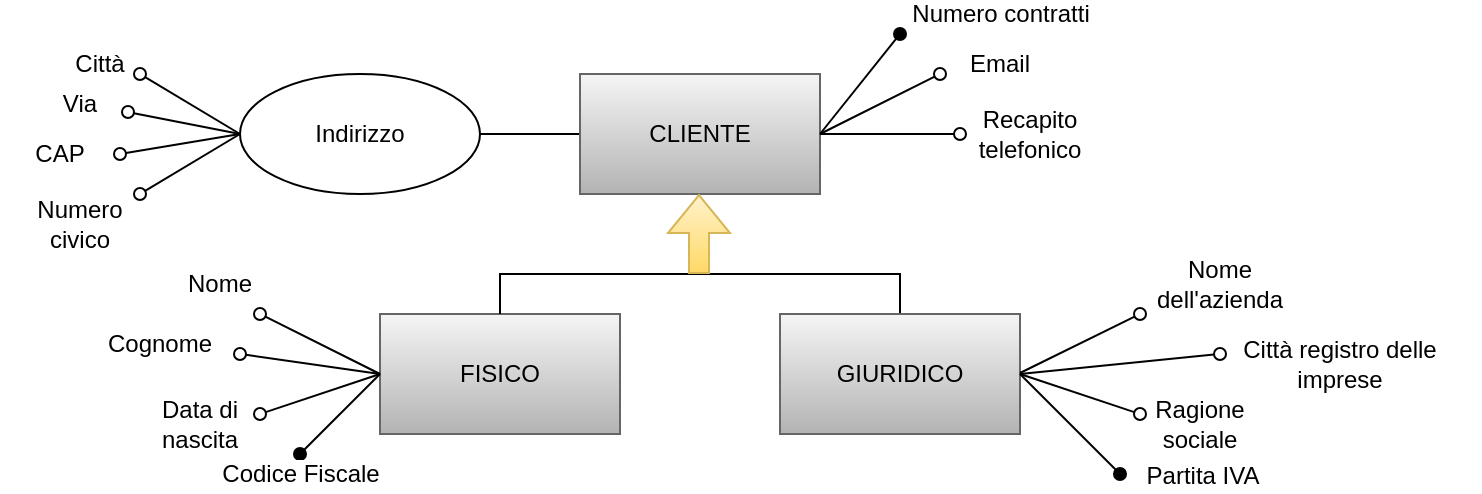 <mxfile version="15.8.4" type="device"><diagram id="39vtVHBbzISQOqmYLRiS" name="Page-1"><mxGraphModel dx="946" dy="598" grid="1" gridSize="10" guides="1" tooltips="1" connect="1" arrows="1" fold="1" page="1" pageScale="1" pageWidth="1654" pageHeight="1169" math="0" shadow="0"><root><mxCell id="0"/><mxCell id="1" parent="0"/><mxCell id="6qQcL5z-AM1WCZdpygqI-33" value="" style="edgeStyle=orthogonalEdgeStyle;rounded=0;orthogonalLoop=1;jettySize=auto;html=1;endArrow=none;endFill=0;" parent="1" source="6qQcL5z-AM1WCZdpygqI-1" target="6qQcL5z-AM1WCZdpygqI-32" edge="1"><mxGeometry relative="1" as="geometry"/></mxCell><mxCell id="6qQcL5z-AM1WCZdpygqI-1" value="CLIENTE" style="rounded=0;whiteSpace=wrap;html=1;fillColor=#f5f5f5;gradientColor=#b3b3b3;strokeColor=#666666;" parent="1" vertex="1"><mxGeometry x="330" y="300" width="120" height="60" as="geometry"/></mxCell><mxCell id="6qQcL5z-AM1WCZdpygqI-2" value="FISICO" style="rounded=0;whiteSpace=wrap;html=1;fillColor=#f5f5f5;gradientColor=#b3b3b3;strokeColor=#666666;" parent="1" vertex="1"><mxGeometry x="230" y="420" width="120" height="60" as="geometry"/></mxCell><mxCell id="6qQcL5z-AM1WCZdpygqI-6" style="edgeStyle=orthogonalEdgeStyle;rounded=0;orthogonalLoop=1;jettySize=auto;html=1;endArrow=none;endFill=0;entryX=0.5;entryY=0;entryDx=0;entryDy=0;exitX=0.5;exitY=0;exitDx=0;exitDy=0;" parent="1" source="6qQcL5z-AM1WCZdpygqI-3" target="6qQcL5z-AM1WCZdpygqI-2" edge="1"><mxGeometry relative="1" as="geometry"><mxPoint x="630" y="290" as="targetPoint"/></mxGeometry></mxCell><mxCell id="6qQcL5z-AM1WCZdpygqI-3" value="GIURIDICO" style="rounded=0;whiteSpace=wrap;html=1;fillColor=#f5f5f5;gradientColor=#b3b3b3;strokeColor=#666666;" parent="1" vertex="1"><mxGeometry x="430" y="420" width="120" height="60" as="geometry"/></mxCell><mxCell id="6qQcL5z-AM1WCZdpygqI-7" value="" style="shape=flexArrow;endArrow=classic;html=1;rounded=0;fillColor=#fff2cc;gradientColor=#ffd966;strokeColor=#d6b656;" parent="1" edge="1"><mxGeometry width="50" height="50" relative="1" as="geometry"><mxPoint x="389.5" y="400" as="sourcePoint"/><mxPoint x="389.5" y="360" as="targetPoint"/></mxGeometry></mxCell><mxCell id="6qQcL5z-AM1WCZdpygqI-14" value="" style="endArrow=oval;html=1;rounded=0;endFill=0;" parent="1" edge="1"><mxGeometry width="50" height="50" relative="1" as="geometry"><mxPoint x="450" y="330" as="sourcePoint"/><mxPoint x="510" y="300" as="targetPoint"/><Array as="points"/></mxGeometry></mxCell><mxCell id="6qQcL5z-AM1WCZdpygqI-18" value="Email" style="text;html=1;strokeColor=none;fillColor=none;align=center;verticalAlign=middle;whiteSpace=wrap;rounded=0;" parent="1" vertex="1"><mxGeometry x="510" y="290" width="60" height="10" as="geometry"/></mxCell><mxCell id="6qQcL5z-AM1WCZdpygqI-19" value="" style="endArrow=oval;html=1;rounded=0;endFill=0;exitX=1;exitY=0.5;exitDx=0;exitDy=0;" parent="1" source="6qQcL5z-AM1WCZdpygqI-1" edge="1"><mxGeometry width="50" height="50" relative="1" as="geometry"><mxPoint x="460" y="340" as="sourcePoint"/><mxPoint x="520" y="330" as="targetPoint"/><Array as="points"/></mxGeometry></mxCell><mxCell id="6qQcL5z-AM1WCZdpygqI-20" value="Recapito telefonico" style="text;html=1;strokeColor=none;fillColor=none;align=center;verticalAlign=middle;whiteSpace=wrap;rounded=0;" parent="1" vertex="1"><mxGeometry x="510" y="325" width="90" height="10" as="geometry"/></mxCell><mxCell id="6qQcL5z-AM1WCZdpygqI-22" value="" style="endArrow=oval;html=1;rounded=0;endFill=0;exitX=1;exitY=0.5;exitDx=0;exitDy=0;" parent="1" edge="1"><mxGeometry width="50" height="50" relative="1" as="geometry"><mxPoint x="550" y="449.5" as="sourcePoint"/><mxPoint x="610" y="420" as="targetPoint"/><Array as="points"/></mxGeometry></mxCell><mxCell id="6qQcL5z-AM1WCZdpygqI-23" value="Nome dell'azienda" style="text;html=1;strokeColor=none;fillColor=none;align=center;verticalAlign=middle;whiteSpace=wrap;rounded=0;" parent="1" vertex="1"><mxGeometry x="620" y="400" width="60" height="10" as="geometry"/></mxCell><mxCell id="6qQcL5z-AM1WCZdpygqI-24" value="" style="endArrow=oval;html=1;rounded=0;endFill=0;" parent="1" edge="1"><mxGeometry width="50" height="50" relative="1" as="geometry"><mxPoint x="550" y="450" as="sourcePoint"/><mxPoint x="610" y="470" as="targetPoint"/><Array as="points"/></mxGeometry></mxCell><mxCell id="6qQcL5z-AM1WCZdpygqI-25" value="Ragione sociale" style="text;html=1;strokeColor=none;fillColor=none;align=center;verticalAlign=middle;whiteSpace=wrap;rounded=0;" parent="1" vertex="1"><mxGeometry x="610" y="470" width="60" height="10" as="geometry"/></mxCell><mxCell id="6qQcL5z-AM1WCZdpygqI-26" value="" style="endArrow=oval;html=1;rounded=0;endFill=0;" parent="1" edge="1"><mxGeometry width="50" height="50" relative="1" as="geometry"><mxPoint x="230" y="450" as="sourcePoint"/><mxPoint x="170" y="420" as="targetPoint"/><Array as="points"/></mxGeometry></mxCell><mxCell id="6qQcL5z-AM1WCZdpygqI-27" value="Nome" style="text;html=1;strokeColor=none;fillColor=none;align=center;verticalAlign=middle;whiteSpace=wrap;rounded=0;" parent="1" vertex="1"><mxGeometry x="120" y="400" width="60" height="10" as="geometry"/></mxCell><mxCell id="6qQcL5z-AM1WCZdpygqI-29" value="" style="endArrow=oval;html=1;rounded=0;endFill=0;" parent="1" edge="1"><mxGeometry width="50" height="50" relative="1" as="geometry"><mxPoint x="230" y="450" as="sourcePoint"/><mxPoint x="160" y="440" as="targetPoint"/><Array as="points"/></mxGeometry></mxCell><mxCell id="6qQcL5z-AM1WCZdpygqI-30" value="Cognome" style="text;html=1;strokeColor=none;fillColor=none;align=center;verticalAlign=middle;whiteSpace=wrap;rounded=0;" parent="1" vertex="1"><mxGeometry x="90" y="430" width="60" height="10" as="geometry"/></mxCell><mxCell id="6qQcL5z-AM1WCZdpygqI-32" value="Indirizzo" style="ellipse;whiteSpace=wrap;html=1;rounded=0;" parent="1" vertex="1"><mxGeometry x="160" y="300" width="120" height="60" as="geometry"/></mxCell><mxCell id="6qQcL5z-AM1WCZdpygqI-35" value="" style="endArrow=oval;html=1;rounded=0;endFill=0;entryX=0.9;entryY=0.9;entryDx=0;entryDy=0;entryPerimeter=0;" parent="1" target="6qQcL5z-AM1WCZdpygqI-36" edge="1"><mxGeometry width="50" height="50" relative="1" as="geometry"><mxPoint x="160" y="330" as="sourcePoint"/><mxPoint x="110" y="302.5" as="targetPoint"/><Array as="points"/></mxGeometry></mxCell><mxCell id="6qQcL5z-AM1WCZdpygqI-36" value="Via" style="text;html=1;strokeColor=none;fillColor=none;align=center;verticalAlign=middle;whiteSpace=wrap;rounded=0;" parent="1" vertex="1"><mxGeometry x="50" y="310" width="60" height="10" as="geometry"/></mxCell><mxCell id="6qQcL5z-AM1WCZdpygqI-37" value="" style="endArrow=oval;html=1;rounded=0;endFill=0;exitX=0;exitY=0.5;exitDx=0;exitDy=0;" parent="1" source="6qQcL5z-AM1WCZdpygqI-32" edge="1"><mxGeometry width="50" height="50" relative="1" as="geometry"><mxPoint x="160" y="335" as="sourcePoint"/><mxPoint x="100" y="340" as="targetPoint"/><Array as="points"/></mxGeometry></mxCell><mxCell id="6qQcL5z-AM1WCZdpygqI-38" value="CAP" style="text;html=1;strokeColor=none;fillColor=none;align=center;verticalAlign=middle;whiteSpace=wrap;rounded=0;" parent="1" vertex="1"><mxGeometry x="40" y="335" width="60" height="10" as="geometry"/></mxCell><mxCell id="6qQcL5z-AM1WCZdpygqI-39" value="" style="endArrow=oval;html=1;rounded=0;endFill=0;" parent="1" edge="1"><mxGeometry width="50" height="50" relative="1" as="geometry"><mxPoint x="160" y="330" as="sourcePoint"/><mxPoint x="110" y="360" as="targetPoint"/><Array as="points"/></mxGeometry></mxCell><mxCell id="6qQcL5z-AM1WCZdpygqI-40" value="Numero civico" style="text;html=1;strokeColor=none;fillColor=none;align=center;verticalAlign=middle;whiteSpace=wrap;rounded=0;" parent="1" vertex="1"><mxGeometry x="50" y="370" width="60" height="10" as="geometry"/></mxCell><mxCell id="6qQcL5z-AM1WCZdpygqI-41" value="" style="endArrow=oval;html=1;rounded=0;endFill=0;" parent="1" edge="1"><mxGeometry width="50" height="50" relative="1" as="geometry"><mxPoint x="160" y="330" as="sourcePoint"/><mxPoint x="110" y="300" as="targetPoint"/><Array as="points"/></mxGeometry></mxCell><mxCell id="6qQcL5z-AM1WCZdpygqI-42" value="Città" style="text;html=1;strokeColor=none;fillColor=none;align=center;verticalAlign=middle;whiteSpace=wrap;rounded=0;" parent="1" vertex="1"><mxGeometry x="60" y="290" width="60" height="10" as="geometry"/></mxCell><mxCell id="6qQcL5z-AM1WCZdpygqI-43" value="" style="endArrow=oval;html=1;rounded=0;endFill=0;" parent="1" edge="1"><mxGeometry width="50" height="50" relative="1" as="geometry"><mxPoint x="230" y="450" as="sourcePoint"/><mxPoint x="170" y="470" as="targetPoint"/><Array as="points"/></mxGeometry></mxCell><mxCell id="6qQcL5z-AM1WCZdpygqI-44" value="Data di nascita" style="text;html=1;strokeColor=none;fillColor=none;align=center;verticalAlign=middle;whiteSpace=wrap;rounded=0;" parent="1" vertex="1"><mxGeometry x="110" y="470" width="60" height="10" as="geometry"/></mxCell><mxCell id="6qQcL5z-AM1WCZdpygqI-45" value="" style="endArrow=oval;html=1;rounded=0;endFill=0;exitX=1;exitY=0.5;exitDx=0;exitDy=0;" parent="1" source="6qQcL5z-AM1WCZdpygqI-3" edge="1"><mxGeometry width="50" height="50" relative="1" as="geometry"><mxPoint x="560" y="460" as="sourcePoint"/><mxPoint x="650" y="440" as="targetPoint"/><Array as="points"/></mxGeometry></mxCell><mxCell id="6qQcL5z-AM1WCZdpygqI-46" value="Città registro delle imprese" style="text;html=1;strokeColor=none;fillColor=none;align=center;verticalAlign=middle;whiteSpace=wrap;rounded=0;" parent="1" vertex="1"><mxGeometry x="640" y="430" width="140" height="30" as="geometry"/></mxCell><mxCell id="4uPGRnNT4vqi-0tNOA2E-1" value="" style="endArrow=oval;html=1;rounded=0;endFill=1;" edge="1" parent="1"><mxGeometry width="50" height="50" relative="1" as="geometry"><mxPoint x="230" y="450" as="sourcePoint"/><mxPoint x="190" y="490" as="targetPoint"/><Array as="points"/></mxGeometry></mxCell><mxCell id="4uPGRnNT4vqi-0tNOA2E-2" value="&lt;font style=&quot;font-size: 12px&quot;&gt;Codice Fiscale&lt;/font&gt;" style="edgeLabel;html=1;align=center;verticalAlign=middle;resizable=0;points=[];" vertex="1" connectable="0" parent="4uPGRnNT4vqi-0tNOA2E-1"><mxGeometry x="0.275" y="-1" relative="1" as="geometry"><mxPoint x="-14" y="25" as="offset"/></mxGeometry></mxCell><mxCell id="4uPGRnNT4vqi-0tNOA2E-3" value="" style="endArrow=oval;html=1;rounded=0;endFill=1;exitX=1;exitY=0.5;exitDx=0;exitDy=0;" edge="1" parent="1" source="6qQcL5z-AM1WCZdpygqI-3"><mxGeometry width="50" height="50" relative="1" as="geometry"><mxPoint x="250" y="470" as="sourcePoint"/><mxPoint x="600" y="500" as="targetPoint"/><Array as="points"/></mxGeometry></mxCell><mxCell id="4uPGRnNT4vqi-0tNOA2E-4" value="Partita IVA" style="edgeLabel;html=1;align=center;verticalAlign=middle;resizable=0;points=[];fontSize=12;" vertex="1" connectable="0" parent="4uPGRnNT4vqi-0tNOA2E-3"><mxGeometry x="-0.28" y="1" relative="1" as="geometry"><mxPoint x="72" y="33" as="offset"/></mxGeometry></mxCell><mxCell id="4uPGRnNT4vqi-0tNOA2E-5" value="" style="endArrow=oval;html=1;rounded=0;endFill=1;" edge="1" parent="1"><mxGeometry width="50" height="50" relative="1" as="geometry"><mxPoint x="450" y="330" as="sourcePoint"/><mxPoint x="490" y="280" as="targetPoint"/><Array as="points"/></mxGeometry></mxCell><mxCell id="4uPGRnNT4vqi-0tNOA2E-6" value="Numero contratti" style="edgeLabel;html=1;align=center;verticalAlign=middle;resizable=0;points=[];fontSize=12;" vertex="1" connectable="0" parent="4uPGRnNT4vqi-0tNOA2E-5"><mxGeometry x="0.381" y="1" relative="1" as="geometry"><mxPoint x="63" y="-25" as="offset"/></mxGeometry></mxCell></root></mxGraphModel></diagram></mxfile>